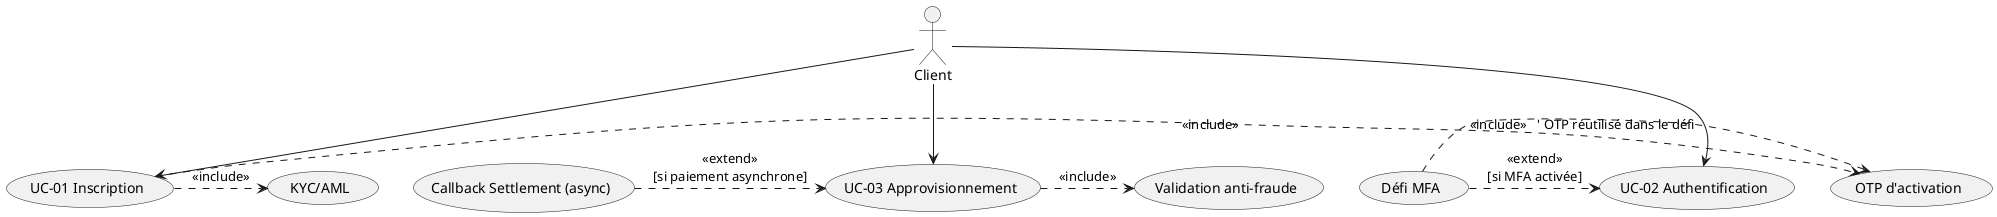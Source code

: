 @startuml
actor Client
usecase "UC-01 Inscription" as UC01
usecase "KYC/AML" as KYC
usecase "OTP d'activation" as OTP
usecase "UC-02 Authentification" as UC02
usecase "Défi MFA" as MFAChallenge
usecase "UC-03 Approvisionnement" as UC03
usecase "Validation anti-fraude" as AntiFraud
usecase "Callback Settlement (async)" as Settlement

Client --> UC01
Client --> UC02
Client --> UC03

' include : base -> réutilisé (obligatoire)
UC01 .> KYC : <<include>>
UC01 .> OTP : <<include>>
UC03 .> AntiFraud : <<include>>

' extend : extension -> base (optionnel)
MFAChallenge .> UC02 : <<extend>>\n[si MFA activée]
MFAChallenge .> OTP : <<include>>   ' OTP réutilisé dans le défi
Settlement .> UC03 : <<extend>>\n[si paiement asynchrone]
@enduml
